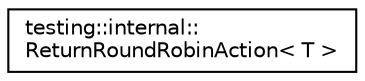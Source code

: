digraph "Graphical Class Hierarchy"
{
 // INTERACTIVE_SVG=YES
 // LATEX_PDF_SIZE
  edge [fontname="Helvetica",fontsize="10",labelfontname="Helvetica",labelfontsize="10"];
  node [fontname="Helvetica",fontsize="10",shape=record];
  rankdir="LR";
  Node0 [label="testing::internal::\lReturnRoundRobinAction\< T \>",height=0.2,width=0.4,color="black", fillcolor="white", style="filled",URL="$d1/dff/classtesting_1_1internal_1_1_return_round_robin_action.html",tooltip=" "];
}
